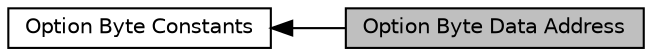 digraph "Option Byte Data Address"
{
  edge [fontname="Helvetica",fontsize="10",labelfontname="Helvetica",labelfontsize="10"];
  node [fontname="Helvetica",fontsize="10",shape=box];
  rankdir=LR;
  Node2 [label="Option Byte Constants",height=0.2,width=0.4,color="black", fillcolor="white", style="filled",URL="$group___f_l_a_s_h_ex___option_byte___constants.html",tooltip=" "];
  Node1 [label="Option Byte Data Address",height=0.2,width=0.4,color="black", fillcolor="grey75", style="filled", fontcolor="black",tooltip=" "];
  Node2->Node1 [shape=plaintext, dir="back", style="solid"];
}
